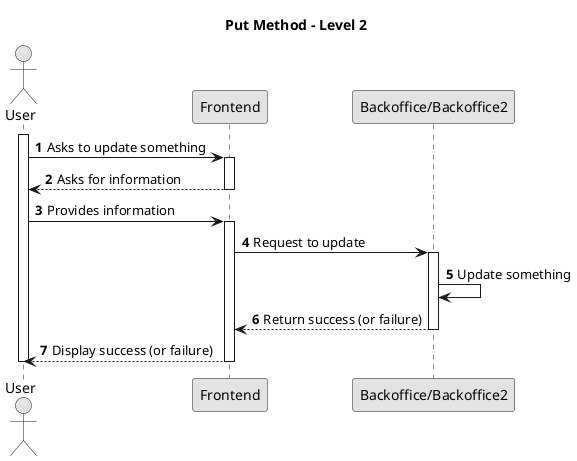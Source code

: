 @startuml
skinparam monochrome true
skinparam packageStyle rectangle
skinparam shadowing false

title Put Method - Level 2

autonumber

actor "User" as User
participant "Frontend" as FE
participant "Backoffice/Backoffice2" as BE

activate User

    User -> FE : Asks to update something
    activate FE

      FE --> User : Asks for information
    deactivate FE

    User -> FE : Provides information
    activate FE

      FE -> BE : Request to update
      activate BE

        BE -> BE : Update something

        BE --> FE : Return success (or failure)
      deactivate BE

      FE --> User : Display success (or failure)
    deactivate FE


deactivate User

@enduml
